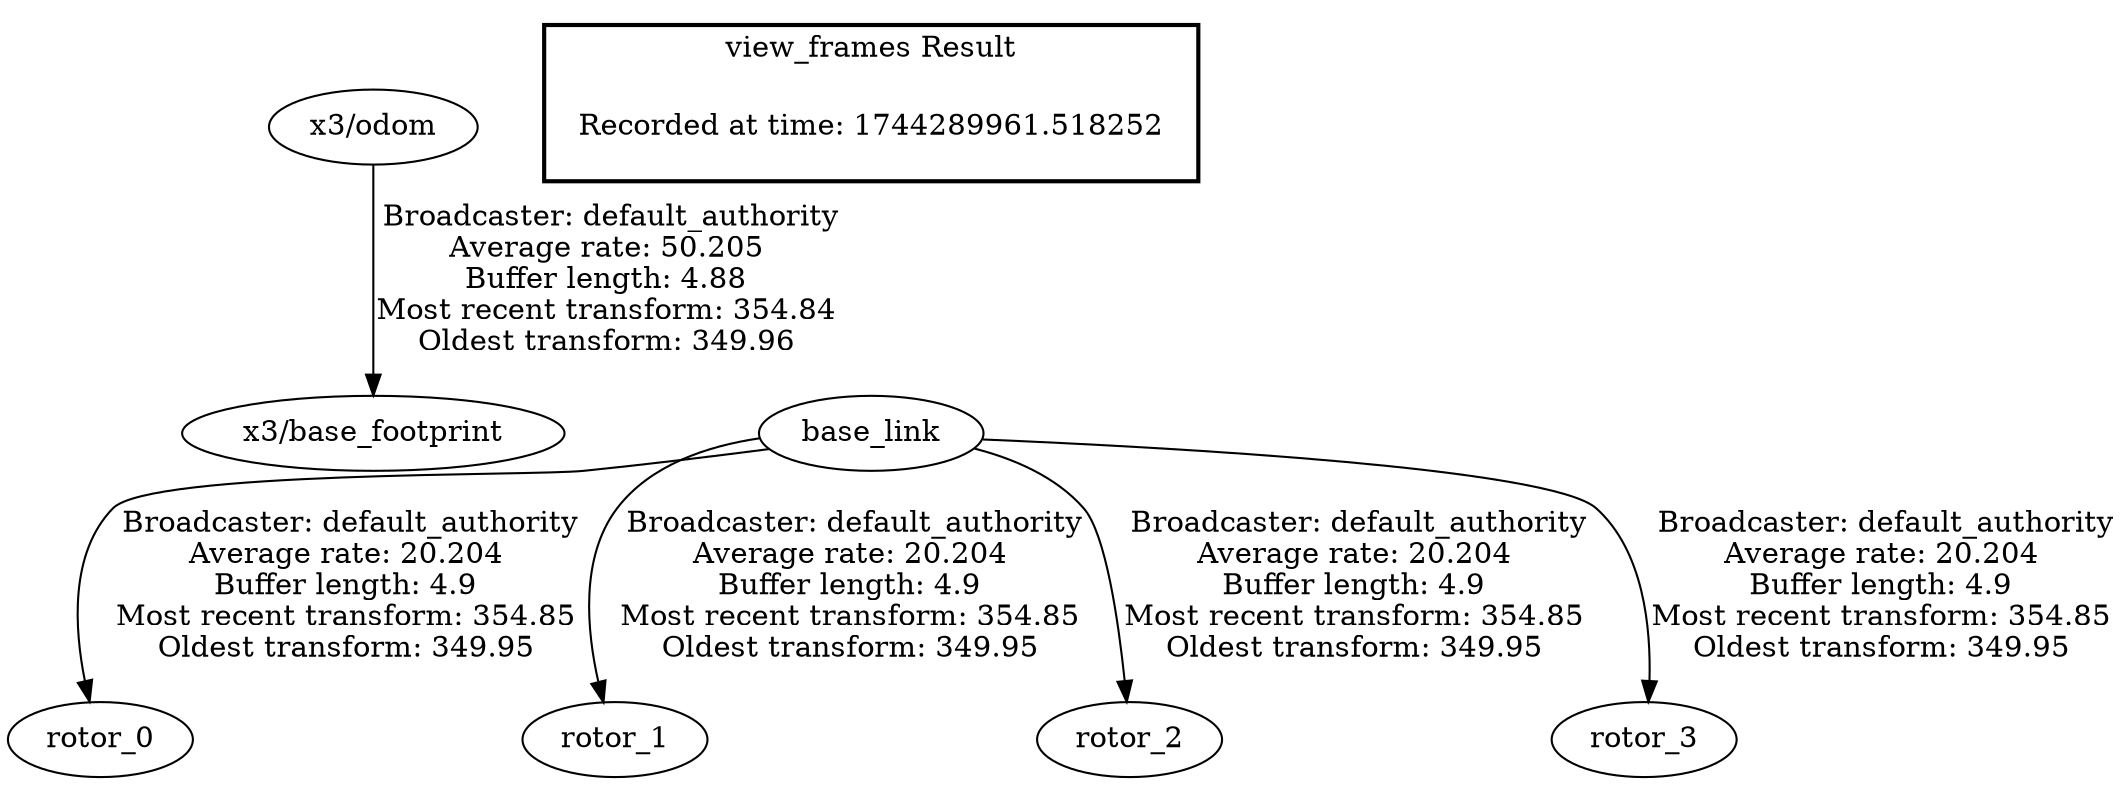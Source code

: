 digraph G {
"x3/odom" -> "x3/base_footprint"[label=" Broadcaster: default_authority\nAverage rate: 50.205\nBuffer length: 4.88\nMost recent transform: 354.84\nOldest transform: 349.96\n"];
"base_link" -> "rotor_0"[label=" Broadcaster: default_authority\nAverage rate: 20.204\nBuffer length: 4.9\nMost recent transform: 354.85\nOldest transform: 349.95\n"];
"base_link" -> "rotor_1"[label=" Broadcaster: default_authority\nAverage rate: 20.204\nBuffer length: 4.9\nMost recent transform: 354.85\nOldest transform: 349.95\n"];
"base_link" -> "rotor_2"[label=" Broadcaster: default_authority\nAverage rate: 20.204\nBuffer length: 4.9\nMost recent transform: 354.85\nOldest transform: 349.95\n"];
"base_link" -> "rotor_3"[label=" Broadcaster: default_authority\nAverage rate: 20.204\nBuffer length: 4.9\nMost recent transform: 354.85\nOldest transform: 349.95\n"];
edge [style=invis];
 subgraph cluster_legend { style=bold; color=black; label ="view_frames Result";
"Recorded at time: 1744289961.518252"[ shape=plaintext ] ;
}->"base_link";
}